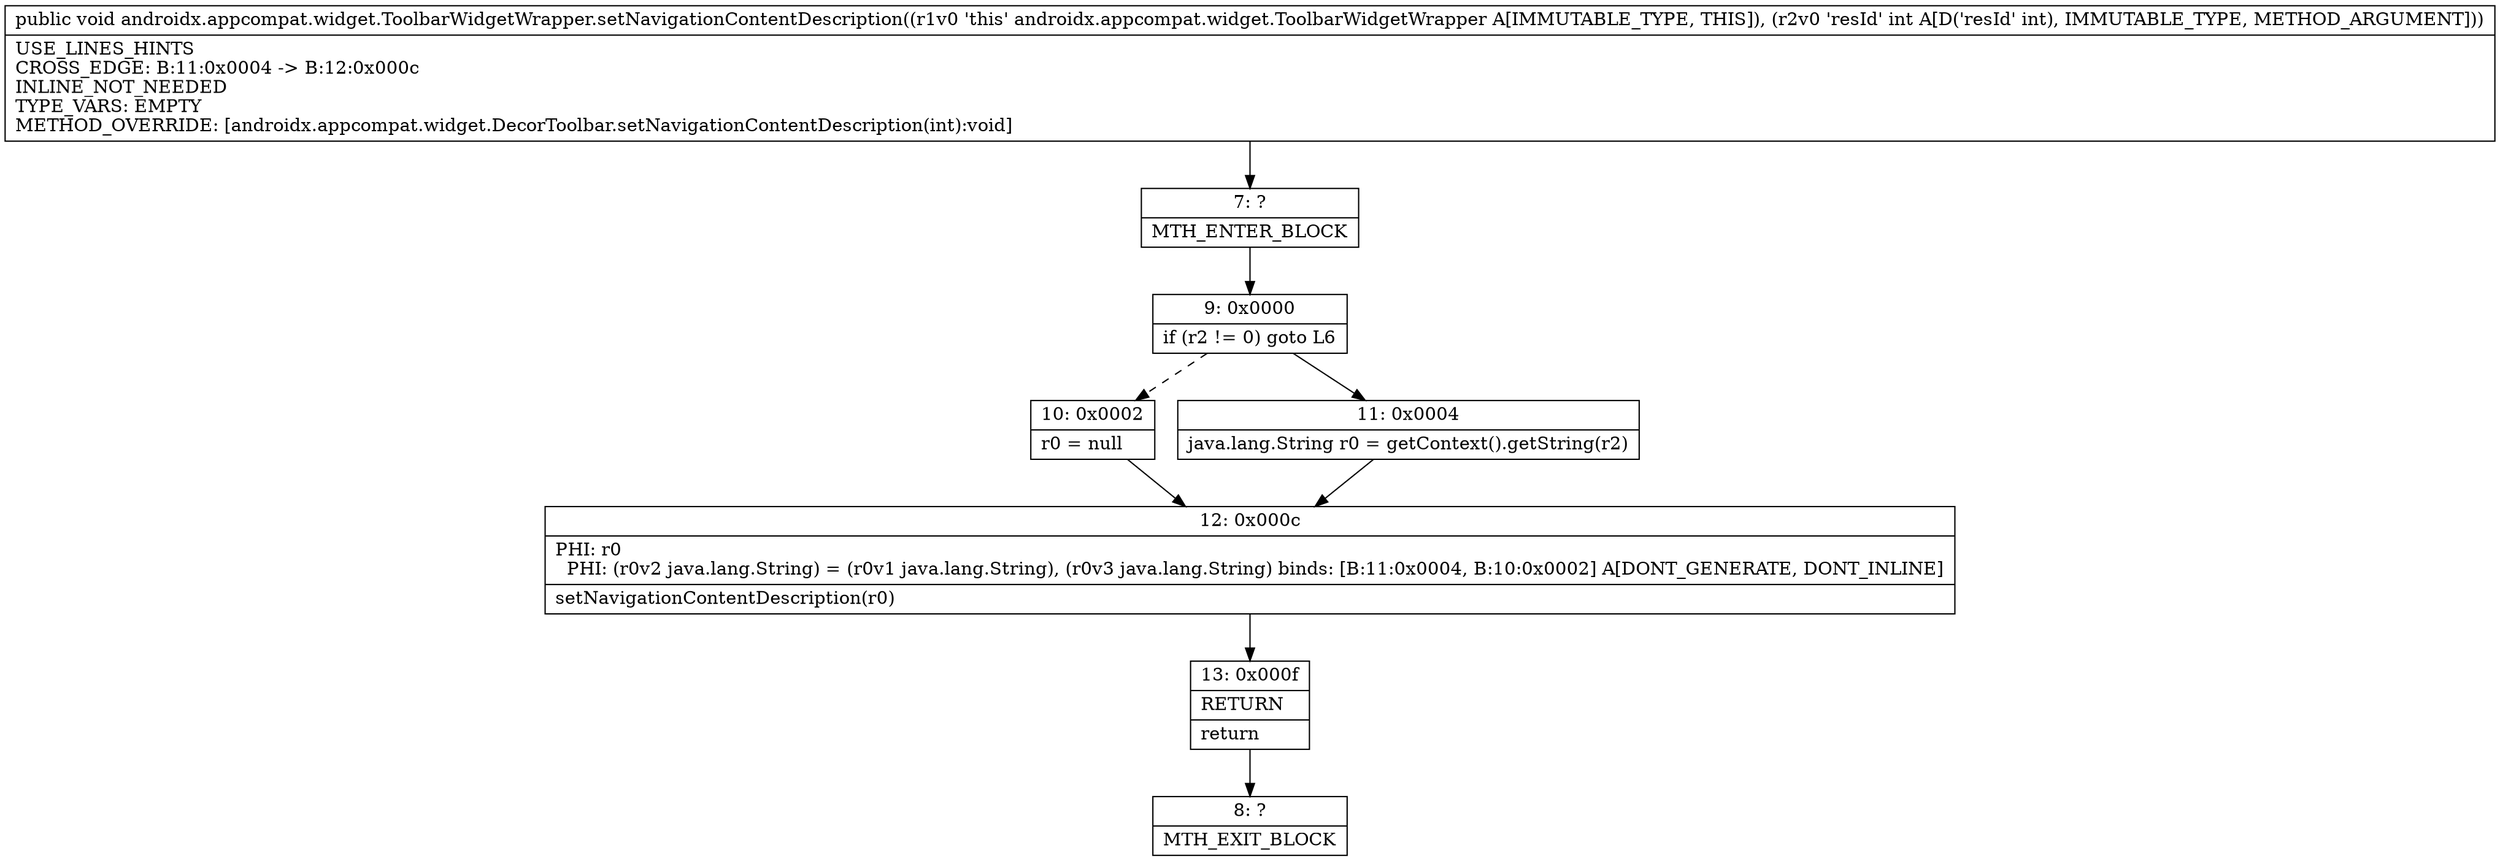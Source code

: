 digraph "CFG forandroidx.appcompat.widget.ToolbarWidgetWrapper.setNavigationContentDescription(I)V" {
Node_7 [shape=record,label="{7\:\ ?|MTH_ENTER_BLOCK\l}"];
Node_9 [shape=record,label="{9\:\ 0x0000|if (r2 != 0) goto L6\l}"];
Node_10 [shape=record,label="{10\:\ 0x0002|r0 = null\l}"];
Node_12 [shape=record,label="{12\:\ 0x000c|PHI: r0 \l  PHI: (r0v2 java.lang.String) = (r0v1 java.lang.String), (r0v3 java.lang.String) binds: [B:11:0x0004, B:10:0x0002] A[DONT_GENERATE, DONT_INLINE]\l|setNavigationContentDescription(r0)\l}"];
Node_13 [shape=record,label="{13\:\ 0x000f|RETURN\l|return\l}"];
Node_8 [shape=record,label="{8\:\ ?|MTH_EXIT_BLOCK\l}"];
Node_11 [shape=record,label="{11\:\ 0x0004|java.lang.String r0 = getContext().getString(r2)\l}"];
MethodNode[shape=record,label="{public void androidx.appcompat.widget.ToolbarWidgetWrapper.setNavigationContentDescription((r1v0 'this' androidx.appcompat.widget.ToolbarWidgetWrapper A[IMMUTABLE_TYPE, THIS]), (r2v0 'resId' int A[D('resId' int), IMMUTABLE_TYPE, METHOD_ARGUMENT]))  | USE_LINES_HINTS\lCROSS_EDGE: B:11:0x0004 \-\> B:12:0x000c\lINLINE_NOT_NEEDED\lTYPE_VARS: EMPTY\lMETHOD_OVERRIDE: [androidx.appcompat.widget.DecorToolbar.setNavigationContentDescription(int):void]\l}"];
MethodNode -> Node_7;Node_7 -> Node_9;
Node_9 -> Node_10[style=dashed];
Node_9 -> Node_11;
Node_10 -> Node_12;
Node_12 -> Node_13;
Node_13 -> Node_8;
Node_11 -> Node_12;
}

